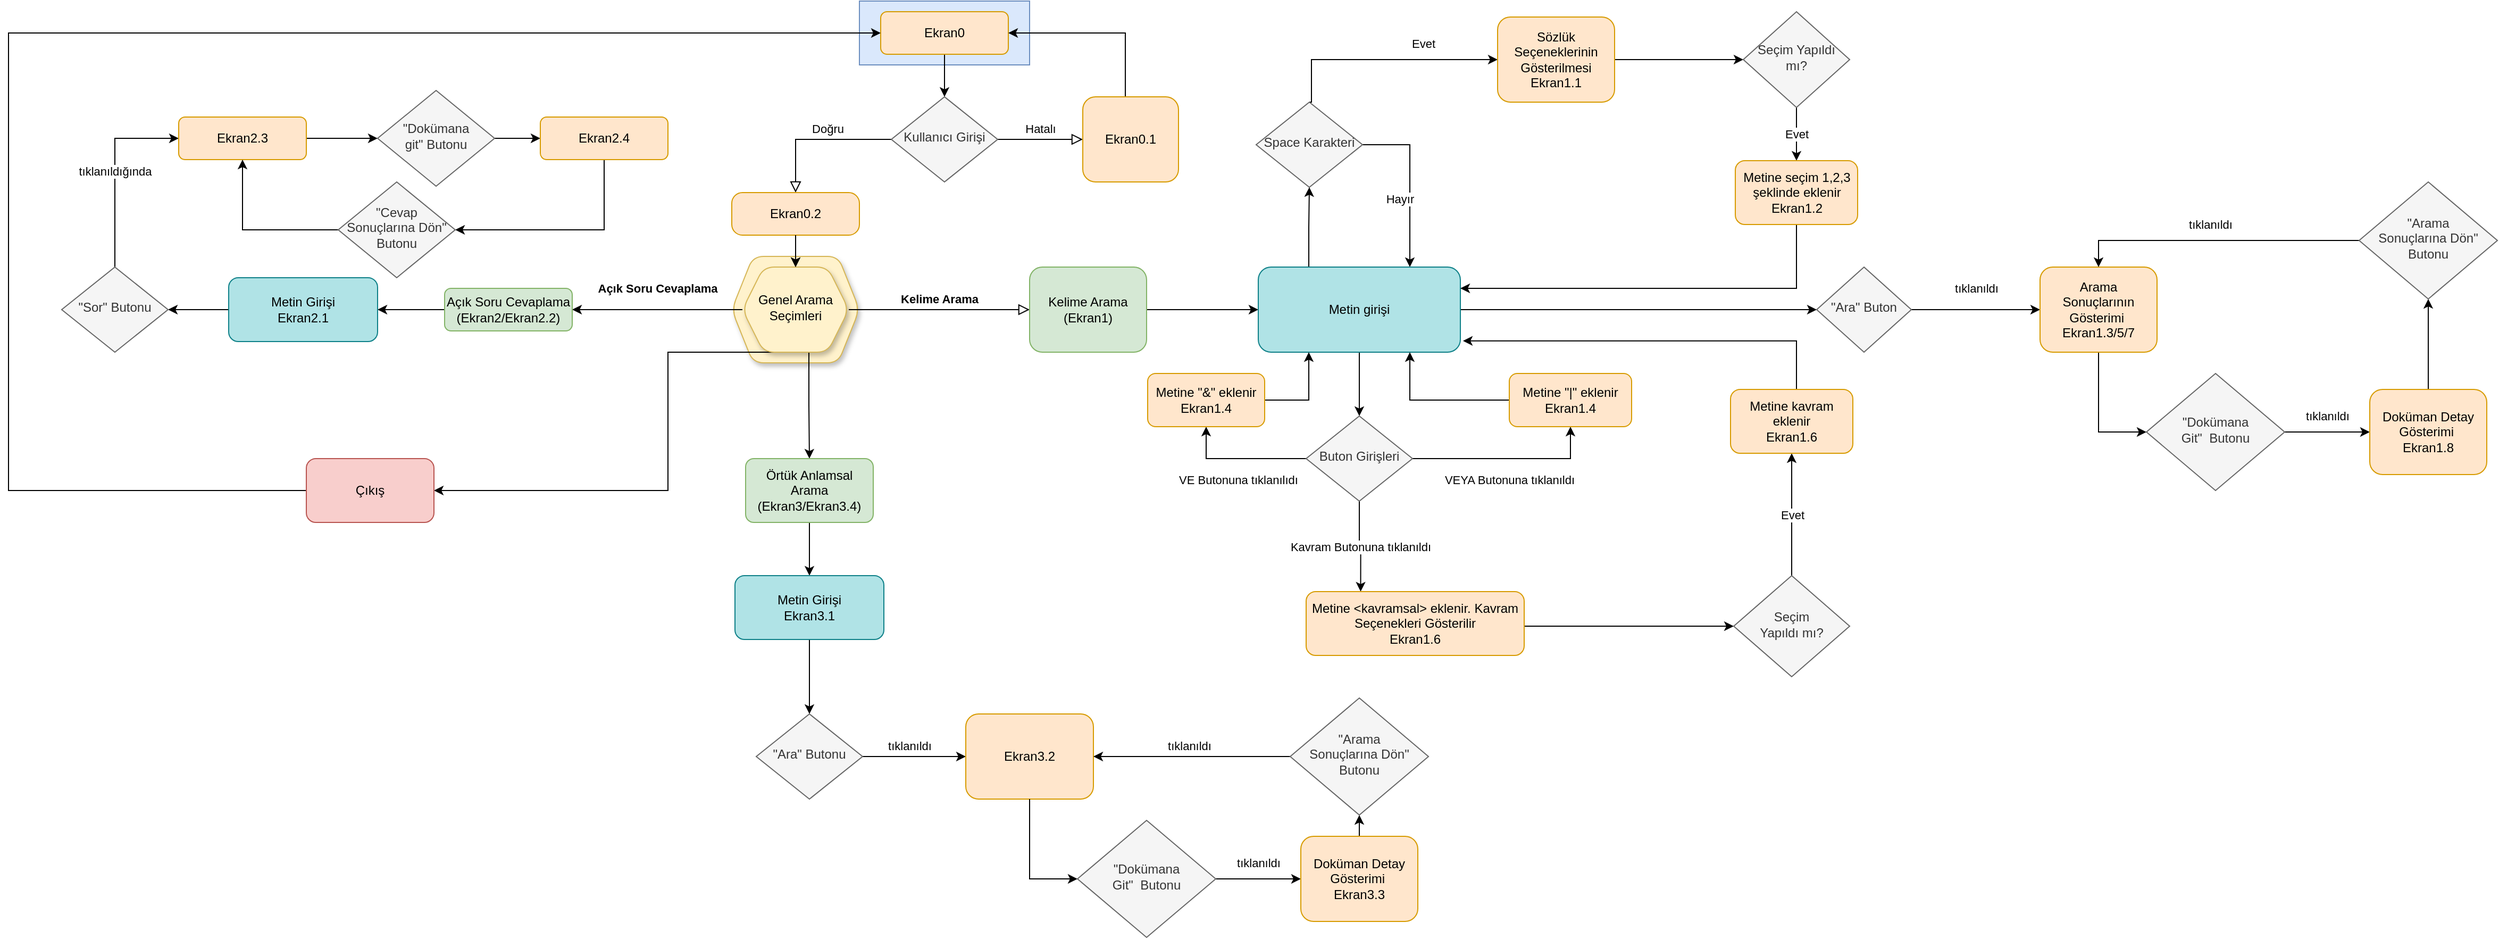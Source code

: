 <mxfile version="13.10.2" type="github">
  <diagram id="C5RBs43oDa-KdzZeNtuy" name="Page-1">
    <mxGraphModel dx="3422" dy="1228" grid="1" gridSize="10" guides="1" tooltips="1" connect="1" arrows="1" fold="1" page="1" pageScale="1" pageWidth="827" pageHeight="1169" math="0" shadow="0">
      <root>
        <mxCell id="WIyWlLk6GJQsqaUBKTNV-0" />
        <mxCell id="WIyWlLk6GJQsqaUBKTNV-1" parent="WIyWlLk6GJQsqaUBKTNV-0" />
        <mxCell id="Lr3nLyAAVqgkOwrDRTjN-105" value="Genel Arama Seçimleri" style="shape=hexagon;perimeter=hexagonPerimeter2;whiteSpace=wrap;html=1;fixedSize=1;rounded=1;shadow=1;sketch=0;fontFamily=Helvetica;fontSize=12;align=center;strokeWidth=1;spacing=6;spacingTop=-4;fillColor=#fff2cc;strokeColor=#d6b656;rounded=1;sketch=0;" vertex="1" parent="WIyWlLk6GJQsqaUBKTNV-1">
          <mxGeometry x="60" y="270" width="120" height="100" as="geometry" />
        </mxCell>
        <mxCell id="Lr3nLyAAVqgkOwrDRTjN-86" value="" style="rounded=0;whiteSpace=wrap;html=1;fillColor=#dae8fc;strokeColor=#6c8ebf;" vertex="1" parent="WIyWlLk6GJQsqaUBKTNV-1">
          <mxGeometry x="180" y="30" width="160" height="60" as="geometry" />
        </mxCell>
        <mxCell id="Lr3nLyAAVqgkOwrDRTjN-85" style="edgeStyle=orthogonalEdgeStyle;rounded=0;orthogonalLoop=1;jettySize=auto;html=1;exitX=0.5;exitY=1;exitDx=0;exitDy=0;entryX=0.5;entryY=0;entryDx=0;entryDy=0;" edge="1" parent="WIyWlLk6GJQsqaUBKTNV-1" source="WIyWlLk6GJQsqaUBKTNV-3" target="WIyWlLk6GJQsqaUBKTNV-6">
          <mxGeometry relative="1" as="geometry" />
        </mxCell>
        <mxCell id="WIyWlLk6GJQsqaUBKTNV-3" value="Ekran0" style="rounded=1;whiteSpace=wrap;html=1;fontSize=12;glass=0;strokeWidth=1;shadow=0;fillColor=#ffe6cc;strokeColor=#d79b00;" parent="WIyWlLk6GJQsqaUBKTNV-1" vertex="1">
          <mxGeometry x="200" y="40" width="120" height="40" as="geometry" />
        </mxCell>
        <mxCell id="WIyWlLk6GJQsqaUBKTNV-4" value="Doğru" style="rounded=0;html=1;jettySize=auto;orthogonalLoop=1;fontSize=11;endArrow=block;endFill=0;endSize=8;strokeWidth=1;shadow=0;labelBackgroundColor=none;edgeStyle=orthogonalEdgeStyle;entryX=0.5;entryY=0;entryDx=0;entryDy=0;" parent="WIyWlLk6GJQsqaUBKTNV-1" source="WIyWlLk6GJQsqaUBKTNV-6" target="Lr3nLyAAVqgkOwrDRTjN-0" edge="1">
          <mxGeometry x="-0.143" y="-10" relative="1" as="geometry">
            <mxPoint as="offset" />
          </mxGeometry>
        </mxCell>
        <mxCell id="WIyWlLk6GJQsqaUBKTNV-5" value="Hatalı" style="edgeStyle=orthogonalEdgeStyle;rounded=0;html=1;jettySize=auto;orthogonalLoop=1;fontSize=11;endArrow=block;endFill=0;endSize=8;strokeWidth=1;shadow=0;labelBackgroundColor=none;" parent="WIyWlLk6GJQsqaUBKTNV-1" source="WIyWlLk6GJQsqaUBKTNV-6" target="WIyWlLk6GJQsqaUBKTNV-7" edge="1">
          <mxGeometry y="10" relative="1" as="geometry">
            <mxPoint as="offset" />
            <mxPoint x="370" y="170" as="targetPoint" />
          </mxGeometry>
        </mxCell>
        <mxCell id="WIyWlLk6GJQsqaUBKTNV-6" value="Kullanıcı Girişi" style="rhombus;whiteSpace=wrap;html=1;shadow=0;fontFamily=Helvetica;fontSize=12;align=center;strokeWidth=1;spacing=6;spacingTop=-4;fillColor=#f5f5f5;strokeColor=#666666;fontColor=#333333;" parent="WIyWlLk6GJQsqaUBKTNV-1" vertex="1">
          <mxGeometry x="210" y="120" width="100" height="80" as="geometry" />
        </mxCell>
        <mxCell id="Lr3nLyAAVqgkOwrDRTjN-12" style="edgeStyle=orthogonalEdgeStyle;rounded=0;orthogonalLoop=1;jettySize=auto;html=1;exitX=0.75;exitY=0;exitDx=0;exitDy=0;entryX=1;entryY=0.5;entryDx=0;entryDy=0;" edge="1" parent="WIyWlLk6GJQsqaUBKTNV-1" source="WIyWlLk6GJQsqaUBKTNV-7" target="WIyWlLk6GJQsqaUBKTNV-3">
          <mxGeometry relative="1" as="geometry">
            <mxPoint x="440" y="60" as="targetPoint" />
            <Array as="points">
              <mxPoint x="430" y="120" />
              <mxPoint x="430" y="60" />
            </Array>
          </mxGeometry>
        </mxCell>
        <mxCell id="WIyWlLk6GJQsqaUBKTNV-7" value="Ekran0.1" style="rounded=1;whiteSpace=wrap;html=1;fontSize=12;glass=0;strokeWidth=1;shadow=0;fillColor=#ffe6cc;strokeColor=#d79b00;" parent="WIyWlLk6GJQsqaUBKTNV-1" vertex="1">
          <mxGeometry x="390" y="120" width="90" height="80" as="geometry" />
        </mxCell>
        <mxCell id="WIyWlLk6GJQsqaUBKTNV-9" value="Kelime Arama" style="edgeStyle=orthogonalEdgeStyle;rounded=0;html=1;jettySize=auto;orthogonalLoop=1;fontSize=11;endArrow=block;endFill=0;endSize=8;strokeWidth=1;shadow=0;labelBackgroundColor=none;entryX=0;entryY=0.5;entryDx=0;entryDy=0;fontStyle=1" parent="WIyWlLk6GJQsqaUBKTNV-1" source="WIyWlLk6GJQsqaUBKTNV-10" target="WIyWlLk6GJQsqaUBKTNV-12" edge="1">
          <mxGeometry y="10" relative="1" as="geometry">
            <mxPoint as="offset" />
            <mxPoint x="270" y="320" as="targetPoint" />
          </mxGeometry>
        </mxCell>
        <mxCell id="Lr3nLyAAVqgkOwrDRTjN-11" value="Açık Soru Cevaplama" style="edgeStyle=orthogonalEdgeStyle;rounded=0;orthogonalLoop=1;jettySize=auto;html=1;exitX=0;exitY=0.5;exitDx=0;exitDy=0;entryX=1;entryY=0.5;entryDx=0;entryDy=0;fontStyle=1" edge="1" parent="WIyWlLk6GJQsqaUBKTNV-1" source="WIyWlLk6GJQsqaUBKTNV-10" target="Lr3nLyAAVqgkOwrDRTjN-10">
          <mxGeometry y="-20" relative="1" as="geometry">
            <mxPoint as="offset" />
          </mxGeometry>
        </mxCell>
        <mxCell id="Lr3nLyAAVqgkOwrDRTjN-102" style="edgeStyle=orthogonalEdgeStyle;rounded=0;orthogonalLoop=1;jettySize=auto;html=1;exitX=0.375;exitY=1;exitDx=0;exitDy=0;entryX=1;entryY=0.5;entryDx=0;entryDy=0;" edge="1" parent="WIyWlLk6GJQsqaUBKTNV-1" source="WIyWlLk6GJQsqaUBKTNV-10" target="Lr3nLyAAVqgkOwrDRTjN-53">
          <mxGeometry relative="1" as="geometry">
            <Array as="points">
              <mxPoint y="360" />
              <mxPoint y="490" />
            </Array>
          </mxGeometry>
        </mxCell>
        <mxCell id="Lr3nLyAAVqgkOwrDRTjN-103" style="edgeStyle=orthogonalEdgeStyle;rounded=0;orthogonalLoop=1;jettySize=auto;html=1;exitX=0.625;exitY=1;exitDx=0;exitDy=0;entryX=0.5;entryY=0;entryDx=0;entryDy=0;" edge="1" parent="WIyWlLk6GJQsqaUBKTNV-1" source="WIyWlLk6GJQsqaUBKTNV-10" target="WIyWlLk6GJQsqaUBKTNV-11">
          <mxGeometry relative="1" as="geometry">
            <Array as="points">
              <mxPoint x="133" y="410" />
              <mxPoint x="133" y="410" />
            </Array>
          </mxGeometry>
        </mxCell>
        <mxCell id="WIyWlLk6GJQsqaUBKTNV-10" value="Genel Arama Seçimleri" style="shape=hexagon;perimeter=hexagonPerimeter2;whiteSpace=wrap;html=1;fixedSize=1;rounded=1;shadow=1;sketch=0;fontFamily=Helvetica;fontSize=12;align=center;strokeWidth=1;spacing=6;spacingTop=-4;fillColor=#fff2cc;strokeColor=#d6b656;rounded=1;sketch=0;" parent="WIyWlLk6GJQsqaUBKTNV-1" vertex="1">
          <mxGeometry x="70" y="280" width="100" height="80" as="geometry" />
        </mxCell>
        <mxCell id="Lr3nLyAAVqgkOwrDRTjN-84" style="edgeStyle=orthogonalEdgeStyle;rounded=0;orthogonalLoop=1;jettySize=auto;html=1;exitX=0.5;exitY=1;exitDx=0;exitDy=0;entryX=0.5;entryY=0;entryDx=0;entryDy=0;" edge="1" parent="WIyWlLk6GJQsqaUBKTNV-1" source="WIyWlLk6GJQsqaUBKTNV-11" target="Lr3nLyAAVqgkOwrDRTjN-72">
          <mxGeometry relative="1" as="geometry" />
        </mxCell>
        <mxCell id="WIyWlLk6GJQsqaUBKTNV-11" value="Örtük Anlamsal Arama &lt;br&gt;(Ekran3/Ekran3.4)" style="rounded=1;whiteSpace=wrap;html=1;fontSize=12;glass=0;strokeWidth=1;shadow=0;fillColor=#d5e8d4;strokeColor=#82b366;arcSize=13;" parent="WIyWlLk6GJQsqaUBKTNV-1" vertex="1">
          <mxGeometry x="73" y="460" width="120" height="60" as="geometry" />
        </mxCell>
        <mxCell id="Lr3nLyAAVqgkOwrDRTjN-5" style="edgeStyle=orthogonalEdgeStyle;rounded=0;orthogonalLoop=1;jettySize=auto;html=1;exitX=1;exitY=0.5;exitDx=0;exitDy=0;entryX=0;entryY=0.5;entryDx=0;entryDy=0;" edge="1" parent="WIyWlLk6GJQsqaUBKTNV-1" source="WIyWlLk6GJQsqaUBKTNV-12" target="Lr3nLyAAVqgkOwrDRTjN-14">
          <mxGeometry relative="1" as="geometry">
            <mxPoint x="551" y="260" as="sourcePoint" />
          </mxGeometry>
        </mxCell>
        <mxCell id="WIyWlLk6GJQsqaUBKTNV-12" value="Kelime Arama&lt;br&gt;(Ekran1)" style="rounded=1;whiteSpace=wrap;html=1;fontSize=12;glass=0;strokeWidth=1;shadow=0;fillColor=#d5e8d4;strokeColor=#82b366;" parent="WIyWlLk6GJQsqaUBKTNV-1" vertex="1">
          <mxGeometry x="340" y="280" width="110" height="80" as="geometry" />
        </mxCell>
        <mxCell id="Lr3nLyAAVqgkOwrDRTjN-100" value="" style="edgeStyle=orthogonalEdgeStyle;rounded=0;orthogonalLoop=1;jettySize=auto;html=1;" edge="1" parent="WIyWlLk6GJQsqaUBKTNV-1" source="Lr3nLyAAVqgkOwrDRTjN-0" target="WIyWlLk6GJQsqaUBKTNV-10">
          <mxGeometry relative="1" as="geometry" />
        </mxCell>
        <mxCell id="Lr3nLyAAVqgkOwrDRTjN-0" value="Ekran0.2" style="rounded=1;whiteSpace=wrap;html=1;fontSize=12;glass=0;strokeWidth=1;shadow=0;arcSize=25;fillColor=#ffe6cc;strokeColor=#d79b00;" vertex="1" parent="WIyWlLk6GJQsqaUBKTNV-1">
          <mxGeometry x="60" y="210" width="120" height="40" as="geometry" />
        </mxCell>
        <mxCell id="Lr3nLyAAVqgkOwrDRTjN-1" value="" style="endArrow=classic;html=1;exitX=0.5;exitY=1;exitDx=0;exitDy=0;entryX=0.5;entryY=0;entryDx=0;entryDy=0;" edge="1" parent="WIyWlLk6GJQsqaUBKTNV-1" source="Lr3nLyAAVqgkOwrDRTjN-0" target="WIyWlLk6GJQsqaUBKTNV-10">
          <mxGeometry width="50" height="50" relative="1" as="geometry">
            <mxPoint x="390" y="370" as="sourcePoint" />
            <mxPoint x="440" y="320" as="targetPoint" />
          </mxGeometry>
        </mxCell>
        <mxCell id="Lr3nLyAAVqgkOwrDRTjN-8" value="Evet" style="edgeStyle=orthogonalEdgeStyle;rounded=0;orthogonalLoop=1;jettySize=auto;html=1;entryX=0;entryY=0.5;entryDx=0;entryDy=0;exitX=0.5;exitY=0;exitDx=0;exitDy=0;" edge="1" parent="WIyWlLk6GJQsqaUBKTNV-1" source="Lr3nLyAAVqgkOwrDRTjN-4" target="Lr3nLyAAVqgkOwrDRTjN-6">
          <mxGeometry x="0.357" y="15" relative="1" as="geometry">
            <Array as="points">
              <mxPoint x="605" y="85" />
            </Array>
            <mxPoint as="offset" />
          </mxGeometry>
        </mxCell>
        <mxCell id="Lr3nLyAAVqgkOwrDRTjN-16" value="Hayır" style="edgeStyle=orthogonalEdgeStyle;rounded=0;orthogonalLoop=1;jettySize=auto;html=1;exitX=1;exitY=0.5;exitDx=0;exitDy=0;entryX=0.75;entryY=0;entryDx=0;entryDy=0;" edge="1" parent="WIyWlLk6GJQsqaUBKTNV-1" source="Lr3nLyAAVqgkOwrDRTjN-4" target="Lr3nLyAAVqgkOwrDRTjN-14">
          <mxGeometry x="0.196" y="-10" relative="1" as="geometry">
            <mxPoint x="680" y="259" as="targetPoint" />
            <Array as="points">
              <mxPoint x="698" y="165" />
            </Array>
            <mxPoint as="offset" />
          </mxGeometry>
        </mxCell>
        <mxCell id="Lr3nLyAAVqgkOwrDRTjN-4" value="Space Karakteri" style="rhombus;whiteSpace=wrap;html=1;shadow=0;fontFamily=Helvetica;fontSize=12;align=center;strokeWidth=1;spacing=6;spacingTop=-4;fillColor=#f5f5f5;strokeColor=#666666;fontColor=#333333;" vertex="1" parent="WIyWlLk6GJQsqaUBKTNV-1">
          <mxGeometry x="553" y="125" width="100" height="80" as="geometry" />
        </mxCell>
        <mxCell id="Lr3nLyAAVqgkOwrDRTjN-30" style="edgeStyle=orthogonalEdgeStyle;rounded=0;orthogonalLoop=1;jettySize=auto;html=1;exitX=1;exitY=0.5;exitDx=0;exitDy=0;entryX=0;entryY=0.5;entryDx=0;entryDy=0;" edge="1" parent="WIyWlLk6GJQsqaUBKTNV-1" source="Lr3nLyAAVqgkOwrDRTjN-6" target="Lr3nLyAAVqgkOwrDRTjN-7">
          <mxGeometry relative="1" as="geometry">
            <mxPoint x="1011" y="170" as="targetPoint" />
          </mxGeometry>
        </mxCell>
        <mxCell id="Lr3nLyAAVqgkOwrDRTjN-6" value="Sözlük Seçeneklerinin Gösterilmesi&lt;br&gt;Ekran1.1" style="rounded=1;whiteSpace=wrap;html=1;fontSize=12;glass=0;strokeWidth=1;shadow=0;fillColor=#ffe6cc;strokeColor=#d79b00;" vertex="1" parent="WIyWlLk6GJQsqaUBKTNV-1">
          <mxGeometry x="780" y="45" width="110" height="80" as="geometry" />
        </mxCell>
        <mxCell id="Lr3nLyAAVqgkOwrDRTjN-39" value="Evet" style="edgeStyle=orthogonalEdgeStyle;rounded=0;orthogonalLoop=1;jettySize=auto;html=1;entryX=0.5;entryY=0;entryDx=0;entryDy=0;exitX=0.5;exitY=1;exitDx=0;exitDy=0;" edge="1" parent="WIyWlLk6GJQsqaUBKTNV-1" source="Lr3nLyAAVqgkOwrDRTjN-7" target="Lr3nLyAAVqgkOwrDRTjN-38">
          <mxGeometry relative="1" as="geometry">
            <mxPoint x="1061" y="215" as="sourcePoint" />
          </mxGeometry>
        </mxCell>
        <mxCell id="Lr3nLyAAVqgkOwrDRTjN-7" value="Seçim Yapıldı mı?" style="rhombus;whiteSpace=wrap;html=1;shadow=0;fontFamily=Helvetica;fontSize=12;align=center;strokeWidth=1;spacing=6;spacingTop=-4;fillColor=#f5f5f5;strokeColor=#666666;fontColor=#333333;" vertex="1" parent="WIyWlLk6GJQsqaUBKTNV-1">
          <mxGeometry x="1011" y="40" width="100" height="90" as="geometry" />
        </mxCell>
        <mxCell id="Lr3nLyAAVqgkOwrDRTjN-57" style="edgeStyle=orthogonalEdgeStyle;rounded=0;orthogonalLoop=1;jettySize=auto;html=1;exitX=0;exitY=0.5;exitDx=0;exitDy=0;entryX=1;entryY=0.5;entryDx=0;entryDy=0;" edge="1" parent="WIyWlLk6GJQsqaUBKTNV-1" source="Lr3nLyAAVqgkOwrDRTjN-10" target="Lr3nLyAAVqgkOwrDRTjN-56">
          <mxGeometry relative="1" as="geometry" />
        </mxCell>
        <mxCell id="Lr3nLyAAVqgkOwrDRTjN-10" value="Açık Soru Cevaplama&lt;br&gt;(Ekran2/Ekran2.2)" style="rounded=1;whiteSpace=wrap;html=1;fontSize=12;glass=0;strokeWidth=1;shadow=0;fillColor=#d5e8d4;strokeColor=#82b366;" vertex="1" parent="WIyWlLk6GJQsqaUBKTNV-1">
          <mxGeometry x="-210" y="300" width="120" height="40" as="geometry" />
        </mxCell>
        <mxCell id="Lr3nLyAAVqgkOwrDRTjN-15" style="edgeStyle=orthogonalEdgeStyle;rounded=0;orthogonalLoop=1;jettySize=auto;html=1;exitX=0.25;exitY=0;exitDx=0;exitDy=0;entryX=0.5;entryY=1;entryDx=0;entryDy=0;" edge="1" parent="WIyWlLk6GJQsqaUBKTNV-1" source="Lr3nLyAAVqgkOwrDRTjN-14" target="Lr3nLyAAVqgkOwrDRTjN-4">
          <mxGeometry relative="1" as="geometry" />
        </mxCell>
        <mxCell id="Lr3nLyAAVqgkOwrDRTjN-22" style="edgeStyle=orthogonalEdgeStyle;rounded=0;orthogonalLoop=1;jettySize=auto;html=1;exitX=0.5;exitY=1;exitDx=0;exitDy=0;entryX=0.5;entryY=0;entryDx=0;entryDy=0;" edge="1" parent="WIyWlLk6GJQsqaUBKTNV-1" source="Lr3nLyAAVqgkOwrDRTjN-14" target="Lr3nLyAAVqgkOwrDRTjN-17">
          <mxGeometry relative="1" as="geometry" />
        </mxCell>
        <mxCell id="Lr3nLyAAVqgkOwrDRTjN-41" style="edgeStyle=orthogonalEdgeStyle;rounded=0;orthogonalLoop=1;jettySize=auto;html=1;exitX=1;exitY=0.5;exitDx=0;exitDy=0;entryX=0;entryY=0.5;entryDx=0;entryDy=0;" edge="1" parent="WIyWlLk6GJQsqaUBKTNV-1" source="Lr3nLyAAVqgkOwrDRTjN-14" target="Lr3nLyAAVqgkOwrDRTjN-42">
          <mxGeometry relative="1" as="geometry">
            <mxPoint x="1133.207" y="345.138" as="targetPoint" />
          </mxGeometry>
        </mxCell>
        <mxCell id="Lr3nLyAAVqgkOwrDRTjN-14" value="Metin girişi" style="rounded=1;whiteSpace=wrap;html=1;fontSize=12;glass=0;strokeWidth=1;shadow=0;fillColor=#b0e3e6;strokeColor=#0e8088;" vertex="1" parent="WIyWlLk6GJQsqaUBKTNV-1">
          <mxGeometry x="555" y="280" width="190" height="80" as="geometry" />
        </mxCell>
        <mxCell id="Lr3nLyAAVqgkOwrDRTjN-23" value="VE Butonuna tıklanılıdı" style="edgeStyle=orthogonalEdgeStyle;rounded=0;orthogonalLoop=1;jettySize=auto;html=1;exitX=0;exitY=0.5;exitDx=0;exitDy=0;entryX=0.5;entryY=1;entryDx=0;entryDy=0;" edge="1" parent="WIyWlLk6GJQsqaUBKTNV-1" source="Lr3nLyAAVqgkOwrDRTjN-17" target="Lr3nLyAAVqgkOwrDRTjN-18">
          <mxGeometry x="0.029" y="20" relative="1" as="geometry">
            <mxPoint as="offset" />
          </mxGeometry>
        </mxCell>
        <mxCell id="Lr3nLyAAVqgkOwrDRTjN-24" value="VEYA Butonuna tıklanıldı" style="edgeStyle=orthogonalEdgeStyle;rounded=0;orthogonalLoop=1;jettySize=auto;html=1;exitX=1;exitY=0.5;exitDx=0;exitDy=0;entryX=0.5;entryY=1;entryDx=0;entryDy=0;" edge="1" parent="WIyWlLk6GJQsqaUBKTNV-1" source="Lr3nLyAAVqgkOwrDRTjN-17" target="Lr3nLyAAVqgkOwrDRTjN-20">
          <mxGeometry x="0.016" y="-20" relative="1" as="geometry">
            <mxPoint as="offset" />
          </mxGeometry>
        </mxCell>
        <mxCell id="Lr3nLyAAVqgkOwrDRTjN-27" value="Kavram Butonuna tıklanıldı" style="edgeStyle=orthogonalEdgeStyle;rounded=0;orthogonalLoop=1;jettySize=auto;html=1;entryX=0.25;entryY=0;entryDx=0;entryDy=0;" edge="1" parent="WIyWlLk6GJQsqaUBKTNV-1" source="Lr3nLyAAVqgkOwrDRTjN-17" target="Lr3nLyAAVqgkOwrDRTjN-25">
          <mxGeometry relative="1" as="geometry" />
        </mxCell>
        <mxCell id="Lr3nLyAAVqgkOwrDRTjN-17" value="Buton Girişleri" style="rhombus;whiteSpace=wrap;html=1;shadow=0;fontFamily=Helvetica;fontSize=12;align=center;strokeWidth=1;spacing=6;spacingTop=-4;fillColor=#f5f5f5;strokeColor=#666666;fontColor=#333333;" vertex="1" parent="WIyWlLk6GJQsqaUBKTNV-1">
          <mxGeometry x="600" y="420" width="100" height="80" as="geometry" />
        </mxCell>
        <mxCell id="Lr3nLyAAVqgkOwrDRTjN-19" style="edgeStyle=orthogonalEdgeStyle;rounded=0;orthogonalLoop=1;jettySize=auto;html=1;exitX=1;exitY=0.5;exitDx=0;exitDy=0;entryX=0.25;entryY=1;entryDx=0;entryDy=0;" edge="1" parent="WIyWlLk6GJQsqaUBKTNV-1" source="Lr3nLyAAVqgkOwrDRTjN-18" target="Lr3nLyAAVqgkOwrDRTjN-14">
          <mxGeometry relative="1" as="geometry" />
        </mxCell>
        <mxCell id="Lr3nLyAAVqgkOwrDRTjN-18" value="Metine &quot;&amp;amp;&quot; eklenir&lt;br&gt;Ekran1.4" style="rounded=1;whiteSpace=wrap;html=1;fontSize=12;glass=0;strokeWidth=1;shadow=0;fillColor=#ffe6cc;strokeColor=#d79b00;" vertex="1" parent="WIyWlLk6GJQsqaUBKTNV-1">
          <mxGeometry x="451" y="380" width="110" height="50" as="geometry" />
        </mxCell>
        <mxCell id="Lr3nLyAAVqgkOwrDRTjN-21" style="edgeStyle=orthogonalEdgeStyle;rounded=0;orthogonalLoop=1;jettySize=auto;html=1;exitX=0;exitY=0.5;exitDx=0;exitDy=0;entryX=0.75;entryY=1;entryDx=0;entryDy=0;" edge="1" parent="WIyWlLk6GJQsqaUBKTNV-1" source="Lr3nLyAAVqgkOwrDRTjN-20" target="Lr3nLyAAVqgkOwrDRTjN-14">
          <mxGeometry relative="1" as="geometry" />
        </mxCell>
        <mxCell id="Lr3nLyAAVqgkOwrDRTjN-20" value="Metine &quot;|&quot; eklenir&lt;br&gt;Ekran1.4" style="rounded=1;whiteSpace=wrap;html=1;fontSize=12;glass=0;strokeWidth=1;shadow=0;fillColor=#ffe6cc;strokeColor=#d79b00;" vertex="1" parent="WIyWlLk6GJQsqaUBKTNV-1">
          <mxGeometry x="791" y="380" width="115" height="50" as="geometry" />
        </mxCell>
        <mxCell id="Lr3nLyAAVqgkOwrDRTjN-31" style="edgeStyle=orthogonalEdgeStyle;rounded=0;orthogonalLoop=1;jettySize=auto;html=1;exitX=1;exitY=0.5;exitDx=0;exitDy=0;entryX=0;entryY=0.5;entryDx=0;entryDy=0;" edge="1" parent="WIyWlLk6GJQsqaUBKTNV-1" source="Lr3nLyAAVqgkOwrDRTjN-25" target="Lr3nLyAAVqgkOwrDRTjN-32">
          <mxGeometry relative="1" as="geometry">
            <mxPoint x="801" y="580" as="targetPoint" />
            <Array as="points">
              <mxPoint x="805" y="618" />
            </Array>
          </mxGeometry>
        </mxCell>
        <mxCell id="Lr3nLyAAVqgkOwrDRTjN-25" value="Metine &amp;lt;kavramsal&amp;gt; eklenir. Kavram Seçenekleri Gösterilir&lt;br&gt;Ekran1.6" style="rounded=1;whiteSpace=wrap;html=1;fontSize=12;glass=0;strokeWidth=1;shadow=0;fillColor=#ffe6cc;strokeColor=#d79b00;" vertex="1" parent="WIyWlLk6GJQsqaUBKTNV-1">
          <mxGeometry x="600" y="585" width="205" height="60" as="geometry" />
        </mxCell>
        <mxCell id="Lr3nLyAAVqgkOwrDRTjN-36" value="Evet" style="edgeStyle=orthogonalEdgeStyle;rounded=0;orthogonalLoop=1;jettySize=auto;html=1;exitX=0.5;exitY=0;exitDx=0;exitDy=0;entryX=0.5;entryY=1;entryDx=0;entryDy=0;" edge="1" parent="WIyWlLk6GJQsqaUBKTNV-1" source="Lr3nLyAAVqgkOwrDRTjN-32" target="Lr3nLyAAVqgkOwrDRTjN-35">
          <mxGeometry relative="1" as="geometry" />
        </mxCell>
        <mxCell id="Lr3nLyAAVqgkOwrDRTjN-32" value="Seçim &lt;br&gt;Yapıldı mı?" style="rhombus;whiteSpace=wrap;html=1;shadow=0;fontFamily=Helvetica;fontSize=12;align=center;strokeWidth=1;spacing=6;spacingTop=-4;fillColor=#f5f5f5;strokeColor=#666666;fontColor=#333333;" vertex="1" parent="WIyWlLk6GJQsqaUBKTNV-1">
          <mxGeometry x="1002" y="570" width="109" height="95" as="geometry" />
        </mxCell>
        <mxCell id="Lr3nLyAAVqgkOwrDRTjN-37" style="edgeStyle=orthogonalEdgeStyle;rounded=0;orthogonalLoop=1;jettySize=auto;html=1;exitX=0.5;exitY=0;exitDx=0;exitDy=0;entryX=1.013;entryY=0.867;entryDx=0;entryDy=0;entryPerimeter=0;" edge="1" parent="WIyWlLk6GJQsqaUBKTNV-1" source="Lr3nLyAAVqgkOwrDRTjN-35" target="Lr3nLyAAVqgkOwrDRTjN-14">
          <mxGeometry relative="1" as="geometry">
            <Array as="points">
              <mxPoint x="1061" y="349" />
            </Array>
          </mxGeometry>
        </mxCell>
        <mxCell id="Lr3nLyAAVqgkOwrDRTjN-35" value="Metine kavram eklenir&lt;br&gt;Ekran1.6" style="rounded=1;whiteSpace=wrap;html=1;fontSize=12;glass=0;strokeWidth=1;shadow=0;fillColor=#ffe6cc;strokeColor=#d79b00;" vertex="1" parent="WIyWlLk6GJQsqaUBKTNV-1">
          <mxGeometry x="999" y="395" width="115" height="60" as="geometry" />
        </mxCell>
        <mxCell id="Lr3nLyAAVqgkOwrDRTjN-40" style="edgeStyle=orthogonalEdgeStyle;rounded=0;orthogonalLoop=1;jettySize=auto;html=1;exitX=0.5;exitY=1;exitDx=0;exitDy=0;entryX=1;entryY=0.25;entryDx=0;entryDy=0;" edge="1" parent="WIyWlLk6GJQsqaUBKTNV-1" source="Lr3nLyAAVqgkOwrDRTjN-38" target="Lr3nLyAAVqgkOwrDRTjN-14">
          <mxGeometry relative="1" as="geometry">
            <mxPoint x="680" y="320" as="targetPoint" />
            <Array as="points">
              <mxPoint x="1061" y="300" />
            </Array>
          </mxGeometry>
        </mxCell>
        <mxCell id="Lr3nLyAAVqgkOwrDRTjN-38" value="Metine seçim 1,2,3 şeklinde eklenir&lt;br&gt;Ekran1.2" style="rounded=1;whiteSpace=wrap;html=1;fontSize=12;glass=0;strokeWidth=1;shadow=0;fillColor=#ffe6cc;strokeColor=#d79b00;" vertex="1" parent="WIyWlLk6GJQsqaUBKTNV-1">
          <mxGeometry x="1003.5" y="180" width="115" height="60" as="geometry" />
        </mxCell>
        <mxCell id="Lr3nLyAAVqgkOwrDRTjN-51" value="tıklanıldı" style="edgeStyle=orthogonalEdgeStyle;rounded=0;orthogonalLoop=1;jettySize=auto;html=1;exitX=1;exitY=0.5;exitDx=0;exitDy=0;entryX=0;entryY=0.5;entryDx=0;entryDy=0;" edge="1" parent="WIyWlLk6GJQsqaUBKTNV-1" source="Lr3nLyAAVqgkOwrDRTjN-42" target="Lr3nLyAAVqgkOwrDRTjN-43">
          <mxGeometry x="0.008" y="20" relative="1" as="geometry">
            <mxPoint as="offset" />
          </mxGeometry>
        </mxCell>
        <mxCell id="Lr3nLyAAVqgkOwrDRTjN-42" value="&quot;Ara&quot; Buton" style="rhombus;whiteSpace=wrap;html=1;shadow=0;fontFamily=Helvetica;fontSize=12;align=center;strokeWidth=1;spacing=6;spacingTop=-4;fillColor=#f5f5f5;strokeColor=#666666;fontColor=#333333;" vertex="1" parent="WIyWlLk6GJQsqaUBKTNV-1">
          <mxGeometry x="1080" y="280" width="89" height="80" as="geometry" />
        </mxCell>
        <mxCell id="Lr3nLyAAVqgkOwrDRTjN-49" style="edgeStyle=orthogonalEdgeStyle;rounded=0;orthogonalLoop=1;jettySize=auto;html=1;exitX=0.5;exitY=1;exitDx=0;exitDy=0;entryX=0;entryY=0.5;entryDx=0;entryDy=0;" edge="1" parent="WIyWlLk6GJQsqaUBKTNV-1" source="Lr3nLyAAVqgkOwrDRTjN-43" target="Lr3nLyAAVqgkOwrDRTjN-44">
          <mxGeometry relative="1" as="geometry">
            <Array as="points">
              <mxPoint x="1345" y="435" />
            </Array>
          </mxGeometry>
        </mxCell>
        <mxCell id="Lr3nLyAAVqgkOwrDRTjN-43" value="Arama &lt;br&gt;Sonuçlarının Gösterimi&amp;nbsp;&lt;br&gt;Ekran1.3/5/7" style="rounded=1;whiteSpace=wrap;html=1;fontSize=12;glass=0;strokeWidth=1;shadow=0;fillColor=#ffe6cc;strokeColor=#d79b00;" vertex="1" parent="WIyWlLk6GJQsqaUBKTNV-1">
          <mxGeometry x="1290" y="280" width="110" height="80" as="geometry" />
        </mxCell>
        <mxCell id="Lr3nLyAAVqgkOwrDRTjN-50" value="tıklanıldı" style="edgeStyle=orthogonalEdgeStyle;rounded=0;orthogonalLoop=1;jettySize=auto;html=1;exitX=1;exitY=0.5;exitDx=0;exitDy=0;entryX=0;entryY=0.5;entryDx=0;entryDy=0;" edge="1" parent="WIyWlLk6GJQsqaUBKTNV-1" source="Lr3nLyAAVqgkOwrDRTjN-44" target="Lr3nLyAAVqgkOwrDRTjN-45">
          <mxGeometry y="15" relative="1" as="geometry">
            <mxPoint as="offset" />
          </mxGeometry>
        </mxCell>
        <mxCell id="Lr3nLyAAVqgkOwrDRTjN-44" value="&quot;Dokümana &lt;br&gt;Git&quot;&amp;nbsp; Butonu" style="rhombus;whiteSpace=wrap;html=1;shadow=0;fontFamily=Helvetica;fontSize=12;align=center;strokeWidth=1;spacing=6;spacingTop=-4;fillColor=#f5f5f5;strokeColor=#666666;fontColor=#333333;" vertex="1" parent="WIyWlLk6GJQsqaUBKTNV-1">
          <mxGeometry x="1390" y="380" width="130" height="110" as="geometry" />
        </mxCell>
        <mxCell id="Lr3nLyAAVqgkOwrDRTjN-47" style="edgeStyle=orthogonalEdgeStyle;rounded=0;orthogonalLoop=1;jettySize=auto;html=1;exitX=0.5;exitY=0;exitDx=0;exitDy=0;entryX=0.5;entryY=1;entryDx=0;entryDy=0;" edge="1" parent="WIyWlLk6GJQsqaUBKTNV-1" source="Lr3nLyAAVqgkOwrDRTjN-45" target="Lr3nLyAAVqgkOwrDRTjN-46">
          <mxGeometry relative="1" as="geometry">
            <mxPoint x="1700" y="322" as="targetPoint" />
          </mxGeometry>
        </mxCell>
        <mxCell id="Lr3nLyAAVqgkOwrDRTjN-45" value="Doküman Detay Gösterimi&amp;nbsp;&lt;br&gt;Ekran1.8" style="rounded=1;whiteSpace=wrap;html=1;fontSize=12;glass=0;strokeWidth=1;shadow=0;fillColor=#ffe6cc;strokeColor=#d79b00;" vertex="1" parent="WIyWlLk6GJQsqaUBKTNV-1">
          <mxGeometry x="1600" y="395" width="110" height="80" as="geometry" />
        </mxCell>
        <mxCell id="Lr3nLyAAVqgkOwrDRTjN-48" value="tıklanıldı" style="edgeStyle=orthogonalEdgeStyle;rounded=0;orthogonalLoop=1;jettySize=auto;html=1;entryX=0.5;entryY=0;entryDx=0;entryDy=0;" edge="1" parent="WIyWlLk6GJQsqaUBKTNV-1" source="Lr3nLyAAVqgkOwrDRTjN-46" target="Lr3nLyAAVqgkOwrDRTjN-43">
          <mxGeometry x="0.037" y="-15" relative="1" as="geometry">
            <mxPoint x="1701.0" y="195" as="sourcePoint" />
            <mxPoint as="offset" />
          </mxGeometry>
        </mxCell>
        <mxCell id="Lr3nLyAAVqgkOwrDRTjN-46" value="&quot;Arama &lt;br&gt;Sonuçlarına Dön&quot; Butonu" style="rhombus;whiteSpace=wrap;html=1;shadow=0;fontFamily=Helvetica;fontSize=12;align=center;strokeWidth=1;spacing=6;spacingTop=-4;fillColor=#f5f5f5;strokeColor=#666666;fontColor=#333333;" vertex="1" parent="WIyWlLk6GJQsqaUBKTNV-1">
          <mxGeometry x="1590" y="200" width="130" height="110" as="geometry" />
        </mxCell>
        <mxCell id="Lr3nLyAAVqgkOwrDRTjN-55" style="edgeStyle=orthogonalEdgeStyle;rounded=0;orthogonalLoop=1;jettySize=auto;html=1;exitX=0;exitY=0.5;exitDx=0;exitDy=0;entryX=0;entryY=0.5;entryDx=0;entryDy=0;" edge="1" parent="WIyWlLk6GJQsqaUBKTNV-1" source="Lr3nLyAAVqgkOwrDRTjN-53" target="WIyWlLk6GJQsqaUBKTNV-3">
          <mxGeometry relative="1" as="geometry">
            <Array as="points">
              <mxPoint x="-620" y="490" />
              <mxPoint x="-620" y="60" />
            </Array>
          </mxGeometry>
        </mxCell>
        <mxCell id="Lr3nLyAAVqgkOwrDRTjN-53" value="Çıkış" style="rounded=1;whiteSpace=wrap;html=1;fontSize=12;glass=0;strokeWidth=1;shadow=0;fillColor=#f8cecc;strokeColor=#b85450;" vertex="1" parent="WIyWlLk6GJQsqaUBKTNV-1">
          <mxGeometry x="-340" y="460" width="120" height="60" as="geometry" />
        </mxCell>
        <mxCell id="Lr3nLyAAVqgkOwrDRTjN-71" style="edgeStyle=orthogonalEdgeStyle;rounded=0;orthogonalLoop=1;jettySize=auto;html=1;exitX=0;exitY=0.5;exitDx=0;exitDy=0;entryX=1;entryY=0.5;entryDx=0;entryDy=0;" edge="1" parent="WIyWlLk6GJQsqaUBKTNV-1" source="Lr3nLyAAVqgkOwrDRTjN-56" target="Lr3nLyAAVqgkOwrDRTjN-58">
          <mxGeometry relative="1" as="geometry" />
        </mxCell>
        <mxCell id="Lr3nLyAAVqgkOwrDRTjN-56" value="Metin Girişi&lt;br&gt;Ekran2.1" style="rounded=1;whiteSpace=wrap;html=1;fontSize=12;glass=0;strokeWidth=1;shadow=0;fillColor=#b0e3e6;strokeColor=#0e8088;" vertex="1" parent="WIyWlLk6GJQsqaUBKTNV-1">
          <mxGeometry x="-413" y="290" width="140" height="60" as="geometry" />
        </mxCell>
        <mxCell id="Lr3nLyAAVqgkOwrDRTjN-59" value="tıklanıldığında" style="edgeStyle=orthogonalEdgeStyle;rounded=0;orthogonalLoop=1;jettySize=auto;html=1;exitX=0.5;exitY=0;exitDx=0;exitDy=0;entryX=0;entryY=0.5;entryDx=0;entryDy=0;" edge="1" parent="WIyWlLk6GJQsqaUBKTNV-1" source="Lr3nLyAAVqgkOwrDRTjN-58" target="Lr3nLyAAVqgkOwrDRTjN-60">
          <mxGeometry relative="1" as="geometry">
            <mxPoint x="-520" y="170" as="targetPoint" />
          </mxGeometry>
        </mxCell>
        <mxCell id="Lr3nLyAAVqgkOwrDRTjN-58" value="&quot;Sor&quot; Butonu" style="rhombus;whiteSpace=wrap;html=1;shadow=0;fontFamily=Helvetica;fontSize=12;align=center;strokeWidth=1;spacing=6;spacingTop=-4;fillColor=#f5f5f5;strokeColor=#666666;fontColor=#333333;" vertex="1" parent="WIyWlLk6GJQsqaUBKTNV-1">
          <mxGeometry x="-570" y="280" width="100" height="80" as="geometry" />
        </mxCell>
        <mxCell id="Lr3nLyAAVqgkOwrDRTjN-67" style="edgeStyle=orthogonalEdgeStyle;rounded=0;orthogonalLoop=1;jettySize=auto;html=1;exitX=1;exitY=0.5;exitDx=0;exitDy=0;entryX=0;entryY=0.5;entryDx=0;entryDy=0;" edge="1" parent="WIyWlLk6GJQsqaUBKTNV-1" source="Lr3nLyAAVqgkOwrDRTjN-60" target="Lr3nLyAAVqgkOwrDRTjN-62">
          <mxGeometry relative="1" as="geometry" />
        </mxCell>
        <mxCell id="Lr3nLyAAVqgkOwrDRTjN-60" value="Ekran2.3" style="rounded=1;whiteSpace=wrap;html=1;fontSize=12;glass=0;strokeWidth=1;shadow=0;fillColor=#ffe6cc;strokeColor=#d79b00;" vertex="1" parent="WIyWlLk6GJQsqaUBKTNV-1">
          <mxGeometry x="-460" y="139" width="120" height="40" as="geometry" />
        </mxCell>
        <mxCell id="Lr3nLyAAVqgkOwrDRTjN-66" style="edgeStyle=orthogonalEdgeStyle;rounded=0;orthogonalLoop=1;jettySize=auto;html=1;exitX=1;exitY=0.5;exitDx=0;exitDy=0;entryX=0;entryY=0.5;entryDx=0;entryDy=0;" edge="1" parent="WIyWlLk6GJQsqaUBKTNV-1" source="Lr3nLyAAVqgkOwrDRTjN-62" target="Lr3nLyAAVqgkOwrDRTjN-65">
          <mxGeometry relative="1" as="geometry" />
        </mxCell>
        <mxCell id="Lr3nLyAAVqgkOwrDRTjN-62" value="&quot;Dokümana &lt;br&gt;git&quot; Butonu" style="rhombus;whiteSpace=wrap;html=1;shadow=0;fontFamily=Helvetica;fontSize=12;align=center;strokeWidth=1;spacing=6;spacingTop=-4;fillColor=#f5f5f5;strokeColor=#666666;fontColor=#333333;" vertex="1" parent="WIyWlLk6GJQsqaUBKTNV-1">
          <mxGeometry x="-273" y="114" width="110" height="90" as="geometry" />
        </mxCell>
        <mxCell id="Lr3nLyAAVqgkOwrDRTjN-69" style="edgeStyle=orthogonalEdgeStyle;rounded=0;orthogonalLoop=1;jettySize=auto;html=1;exitX=0.5;exitY=1;exitDx=0;exitDy=0;entryX=1;entryY=0.5;entryDx=0;entryDy=0;" edge="1" parent="WIyWlLk6GJQsqaUBKTNV-1" source="Lr3nLyAAVqgkOwrDRTjN-65" target="Lr3nLyAAVqgkOwrDRTjN-68">
          <mxGeometry relative="1" as="geometry" />
        </mxCell>
        <mxCell id="Lr3nLyAAVqgkOwrDRTjN-65" value="Ekran2.4" style="rounded=1;whiteSpace=wrap;html=1;fontSize=12;glass=0;strokeWidth=1;shadow=0;fillColor=#ffe6cc;strokeColor=#d79b00;" vertex="1" parent="WIyWlLk6GJQsqaUBKTNV-1">
          <mxGeometry x="-120" y="139" width="120" height="40" as="geometry" />
        </mxCell>
        <mxCell id="Lr3nLyAAVqgkOwrDRTjN-70" style="edgeStyle=orthogonalEdgeStyle;rounded=0;orthogonalLoop=1;jettySize=auto;html=1;exitX=0;exitY=0.5;exitDx=0;exitDy=0;" edge="1" parent="WIyWlLk6GJQsqaUBKTNV-1" source="Lr3nLyAAVqgkOwrDRTjN-68" target="Lr3nLyAAVqgkOwrDRTjN-60">
          <mxGeometry relative="1" as="geometry" />
        </mxCell>
        <mxCell id="Lr3nLyAAVqgkOwrDRTjN-68" value="&quot;Cevap Sonuçlarına Dön&quot; Butonu" style="rhombus;whiteSpace=wrap;html=1;shadow=0;fontFamily=Helvetica;fontSize=12;align=center;strokeWidth=1;spacing=6;spacingTop=-4;fillColor=#f5f5f5;strokeColor=#666666;fontColor=#333333;" vertex="1" parent="WIyWlLk6GJQsqaUBKTNV-1">
          <mxGeometry x="-310" y="200" width="110" height="90" as="geometry" />
        </mxCell>
        <mxCell id="Lr3nLyAAVqgkOwrDRTjN-83" style="edgeStyle=orthogonalEdgeStyle;rounded=0;orthogonalLoop=1;jettySize=auto;html=1;exitX=0.5;exitY=1;exitDx=0;exitDy=0;entryX=0.5;entryY=0;entryDx=0;entryDy=0;" edge="1" parent="WIyWlLk6GJQsqaUBKTNV-1" source="Lr3nLyAAVqgkOwrDRTjN-72" target="Lr3nLyAAVqgkOwrDRTjN-73">
          <mxGeometry relative="1" as="geometry" />
        </mxCell>
        <mxCell id="Lr3nLyAAVqgkOwrDRTjN-72" value="Metin Girişi&lt;br&gt;Ekran3.1" style="rounded=1;whiteSpace=wrap;html=1;fontSize=12;glass=0;strokeWidth=1;shadow=0;fillColor=#b0e3e6;strokeColor=#0e8088;" vertex="1" parent="WIyWlLk6GJQsqaUBKTNV-1">
          <mxGeometry x="63" y="570" width="140" height="60" as="geometry" />
        </mxCell>
        <mxCell id="Lr3nLyAAVqgkOwrDRTjN-82" value="tıklanıldı" style="edgeStyle=orthogonalEdgeStyle;rounded=0;orthogonalLoop=1;jettySize=auto;html=1;exitX=1;exitY=0.5;exitDx=0;exitDy=0;entryX=0;entryY=0.5;entryDx=0;entryDy=0;" edge="1" parent="WIyWlLk6GJQsqaUBKTNV-1" source="Lr3nLyAAVqgkOwrDRTjN-73" target="Lr3nLyAAVqgkOwrDRTjN-74">
          <mxGeometry x="-0.091" y="10" relative="1" as="geometry">
            <mxPoint as="offset" />
          </mxGeometry>
        </mxCell>
        <mxCell id="Lr3nLyAAVqgkOwrDRTjN-73" value="&quot;Ara&quot; Butonu" style="rhombus;whiteSpace=wrap;html=1;shadow=0;fontFamily=Helvetica;fontSize=12;align=center;strokeWidth=1;spacing=6;spacingTop=-4;fillColor=#f5f5f5;strokeColor=#666666;fontColor=#333333;" vertex="1" parent="WIyWlLk6GJQsqaUBKTNV-1">
          <mxGeometry x="83" y="700" width="100" height="80" as="geometry" />
        </mxCell>
        <mxCell id="Lr3nLyAAVqgkOwrDRTjN-74" value="Ekran3.2" style="rounded=1;whiteSpace=wrap;html=1;fontSize=12;glass=0;strokeWidth=1;shadow=0;fillColor=#ffe6cc;strokeColor=#d79b00;" vertex="1" parent="WIyWlLk6GJQsqaUBKTNV-1">
          <mxGeometry x="280" y="700" width="120" height="80" as="geometry" />
        </mxCell>
        <mxCell id="Lr3nLyAAVqgkOwrDRTjN-90" style="edgeStyle=orthogonalEdgeStyle;rounded=0;orthogonalLoop=1;jettySize=auto;html=1;exitX=0.5;exitY=1;exitDx=0;exitDy=0;entryX=0;entryY=0.5;entryDx=0;entryDy=0;" edge="1" parent="WIyWlLk6GJQsqaUBKTNV-1" target="Lr3nLyAAVqgkOwrDRTjN-92">
          <mxGeometry relative="1" as="geometry">
            <mxPoint x="340.0" y="780" as="sourcePoint" />
            <Array as="points">
              <mxPoint x="340" y="855" />
            </Array>
          </mxGeometry>
        </mxCell>
        <mxCell id="Lr3nLyAAVqgkOwrDRTjN-91" value="tıklanıldı" style="edgeStyle=orthogonalEdgeStyle;rounded=0;orthogonalLoop=1;jettySize=auto;html=1;exitX=1;exitY=0.5;exitDx=0;exitDy=0;entryX=0;entryY=0.5;entryDx=0;entryDy=0;" edge="1" parent="WIyWlLk6GJQsqaUBKTNV-1" source="Lr3nLyAAVqgkOwrDRTjN-92" target="Lr3nLyAAVqgkOwrDRTjN-94">
          <mxGeometry y="15" relative="1" as="geometry">
            <mxPoint as="offset" />
          </mxGeometry>
        </mxCell>
        <mxCell id="Lr3nLyAAVqgkOwrDRTjN-92" value="&quot;Dokümana &lt;br&gt;Git&quot;&amp;nbsp; Butonu" style="rhombus;whiteSpace=wrap;html=1;shadow=0;fontFamily=Helvetica;fontSize=12;align=center;strokeWidth=1;spacing=6;spacingTop=-4;fillColor=#f5f5f5;strokeColor=#666666;fontColor=#333333;" vertex="1" parent="WIyWlLk6GJQsqaUBKTNV-1">
          <mxGeometry x="385" y="800" width="130" height="110" as="geometry" />
        </mxCell>
        <mxCell id="Lr3nLyAAVqgkOwrDRTjN-93" style="edgeStyle=orthogonalEdgeStyle;rounded=0;orthogonalLoop=1;jettySize=auto;html=1;exitX=0.5;exitY=0;exitDx=0;exitDy=0;entryX=0.5;entryY=1;entryDx=0;entryDy=0;" edge="1" parent="WIyWlLk6GJQsqaUBKTNV-1" source="Lr3nLyAAVqgkOwrDRTjN-94" target="Lr3nLyAAVqgkOwrDRTjN-96">
          <mxGeometry relative="1" as="geometry">
            <mxPoint x="695" y="742" as="targetPoint" />
          </mxGeometry>
        </mxCell>
        <mxCell id="Lr3nLyAAVqgkOwrDRTjN-94" value="Doküman Detay Gösterimi&amp;nbsp;&lt;br&gt;Ekran3.3" style="rounded=1;whiteSpace=wrap;html=1;fontSize=12;glass=0;strokeWidth=1;shadow=0;fillColor=#ffe6cc;strokeColor=#d79b00;" vertex="1" parent="WIyWlLk6GJQsqaUBKTNV-1">
          <mxGeometry x="595" y="815" width="110" height="80" as="geometry" />
        </mxCell>
        <mxCell id="Lr3nLyAAVqgkOwrDRTjN-95" value="tıklanıldı" style="edgeStyle=orthogonalEdgeStyle;rounded=0;orthogonalLoop=1;jettySize=auto;html=1;entryX=1;entryY=0.5;entryDx=0;entryDy=0;" edge="1" parent="WIyWlLk6GJQsqaUBKTNV-1" source="Lr3nLyAAVqgkOwrDRTjN-96" target="Lr3nLyAAVqgkOwrDRTjN-74">
          <mxGeometry x="0.027" y="-10" relative="1" as="geometry">
            <mxPoint x="696.0" y="615" as="sourcePoint" />
            <mxPoint x="340.0" y="700" as="targetPoint" />
            <mxPoint as="offset" />
          </mxGeometry>
        </mxCell>
        <mxCell id="Lr3nLyAAVqgkOwrDRTjN-96" value="&quot;Arama &lt;br&gt;Sonuçlarına Dön&quot; Butonu" style="rhombus;whiteSpace=wrap;html=1;shadow=0;fontFamily=Helvetica;fontSize=12;align=center;strokeWidth=1;spacing=6;spacingTop=-4;fillColor=#f5f5f5;strokeColor=#666666;fontColor=#333333;" vertex="1" parent="WIyWlLk6GJQsqaUBKTNV-1">
          <mxGeometry x="585" y="685" width="130" height="110" as="geometry" />
        </mxCell>
      </root>
    </mxGraphModel>
  </diagram>
</mxfile>

